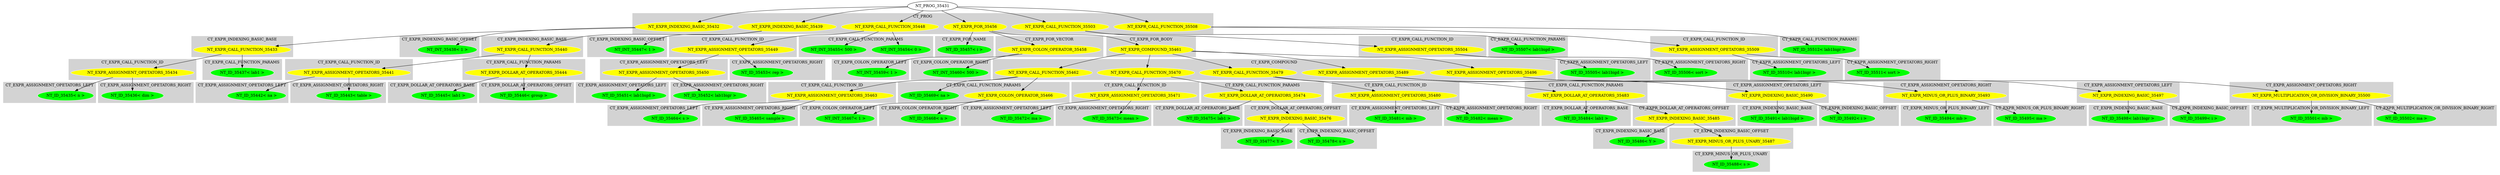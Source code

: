 digraph {

subgraph cluster0 {
 node [style=filled,color=white];
 style=filled;
 color=lightgrey;
 label = "CT_PROG";

"NT_EXPR_INDEXING_BASIC_35432"
 [fillcolor = yellow]
"NT_EXPR_INDEXING_BASIC_35439"
 [fillcolor = yellow]
"NT_EXPR_CALL_FUNCTION_35448"
 [fillcolor = yellow]
"NT_EXPR_FOR_35456"
 [fillcolor = yellow]
"NT_EXPR_CALL_FUNCTION_35503"
 [fillcolor = yellow]
"NT_EXPR_CALL_FUNCTION_35508"
 [fillcolor = yellow]
}
"NT_PROG_35431"->"NT_EXPR_INDEXING_BASIC_35432"
subgraph cluster1 {
 node [style=filled,color=white];
 style=filled;
 color=lightgrey;
 label = "CT_EXPR_INDEXING_BASIC_BASE";

"NT_EXPR_CALL_FUNCTION_35433"
 [fillcolor = yellow]}
subgraph cluster2 {
 node [style=filled,color=white];
 style=filled;
 color=lightgrey;
 label = "CT_EXPR_INDEXING_BASIC_OFFSET";

"NT_INT_35438< 1 >"
 [fillcolor = green]}
"NT_EXPR_INDEXING_BASIC_35432"->"NT_EXPR_CALL_FUNCTION_35433"
subgraph cluster3 {
 node [style=filled,color=white];
 style=filled;
 color=lightgrey;
 label = "CT_EXPR_CALL_FUNCTION_ID";

"NT_EXPR_ASSIGNMENT_OPETATORS_35434"
 [fillcolor = yellow]
}
subgraph cluster4 {
 node [style=filled,color=white];
 style=filled;
 color=lightgrey;
 label = "CT_EXPR_CALL_FUNCTION_PARAMS";

"NT_ID_35437< lab1 >"
 [fillcolor = green]
}
"NT_EXPR_CALL_FUNCTION_35433"->"NT_EXPR_ASSIGNMENT_OPETATORS_35434"
subgraph cluster5 {
 node [style=filled,color=white];
 style=filled;
 color=lightgrey;
 label = "CT_EXPR_ASSIGNMENT_OPETATORS_LEFT";

"NT_ID_35435< n >"
 [fillcolor = green]
}
subgraph cluster6 {
 node [style=filled,color=white];
 style=filled;
 color=lightgrey;
 label = "CT_EXPR_ASSIGNMENT_OPETATORS_RIGHT";

"NT_ID_35436< dim >"
 [fillcolor = green]
}
"NT_EXPR_ASSIGNMENT_OPETATORS_35434"->"NT_ID_35435< n >"
"NT_EXPR_ASSIGNMENT_OPETATORS_35434"->"NT_ID_35436< dim >"
"NT_EXPR_CALL_FUNCTION_35433"->"NT_ID_35437< lab1 >"
"NT_EXPR_INDEXING_BASIC_35432"->"NT_INT_35438< 1 >"
"NT_PROG_35431"->"NT_EXPR_INDEXING_BASIC_35439"
subgraph cluster7 {
 node [style=filled,color=white];
 style=filled;
 color=lightgrey;
 label = "CT_EXPR_INDEXING_BASIC_BASE";

"NT_EXPR_CALL_FUNCTION_35440"
 [fillcolor = yellow]}
subgraph cluster8 {
 node [style=filled,color=white];
 style=filled;
 color=lightgrey;
 label = "CT_EXPR_INDEXING_BASIC_OFFSET";

"NT_INT_35447< 1 >"
 [fillcolor = green]}
"NT_EXPR_INDEXING_BASIC_35439"->"NT_EXPR_CALL_FUNCTION_35440"
subgraph cluster9 {
 node [style=filled,color=white];
 style=filled;
 color=lightgrey;
 label = "CT_EXPR_CALL_FUNCTION_ID";

"NT_EXPR_ASSIGNMENT_OPETATORS_35441"
 [fillcolor = yellow]
}
subgraph cluster10 {
 node [style=filled,color=white];
 style=filled;
 color=lightgrey;
 label = "CT_EXPR_CALL_FUNCTION_PARAMS";

"NT_EXPR_DOLLAR_AT_OPERATORS_35444"
 [fillcolor = yellow]
}
"NT_EXPR_CALL_FUNCTION_35440"->"NT_EXPR_ASSIGNMENT_OPETATORS_35441"
subgraph cluster11 {
 node [style=filled,color=white];
 style=filled;
 color=lightgrey;
 label = "CT_EXPR_ASSIGNMENT_OPETATORS_LEFT";

"NT_ID_35442< na >"
 [fillcolor = green]
}
subgraph cluster12 {
 node [style=filled,color=white];
 style=filled;
 color=lightgrey;
 label = "CT_EXPR_ASSIGNMENT_OPETATORS_RIGHT";

"NT_ID_35443< table >"
 [fillcolor = green]
}
"NT_EXPR_ASSIGNMENT_OPETATORS_35441"->"NT_ID_35442< na >"
"NT_EXPR_ASSIGNMENT_OPETATORS_35441"->"NT_ID_35443< table >"
"NT_EXPR_CALL_FUNCTION_35440"->"NT_EXPR_DOLLAR_AT_OPERATORS_35444"
subgraph cluster13 {
 node [style=filled,color=white];
 style=filled;
 color=lightgrey;
 label = "CT_EXPR_DOLLAR_AT_OPERATORS_BASE";

"NT_ID_35445< lab1 >"
 [fillcolor = green]
}
subgraph cluster14 {
 node [style=filled,color=white];
 style=filled;
 color=lightgrey;
 label = "CT_EXPR_DOLLAR_AT_OPERATORS_OFFSET";

"NT_ID_35446< group >"
 [fillcolor = green]
}
"NT_EXPR_DOLLAR_AT_OPERATORS_35444"->"NT_ID_35445< lab1 >"
"NT_EXPR_DOLLAR_AT_OPERATORS_35444"->"NT_ID_35446< group >"
"NT_EXPR_INDEXING_BASIC_35439"->"NT_INT_35447< 1 >"
"NT_PROG_35431"->"NT_EXPR_CALL_FUNCTION_35448"
subgraph cluster15 {
 node [style=filled,color=white];
 style=filled;
 color=lightgrey;
 label = "CT_EXPR_CALL_FUNCTION_ID";

"NT_EXPR_ASSIGNMENT_OPETATORS_35449"
 [fillcolor = yellow]
}
subgraph cluster16 {
 node [style=filled,color=white];
 style=filled;
 color=lightgrey;
 label = "CT_EXPR_CALL_FUNCTION_PARAMS";

"NT_INT_35454< 0 >"
 [fillcolor = green]
"NT_INT_35455< 500 >"
 [fillcolor = green]
}
"NT_EXPR_CALL_FUNCTION_35448"->"NT_EXPR_ASSIGNMENT_OPETATORS_35449"
subgraph cluster17 {
 node [style=filled,color=white];
 style=filled;
 color=lightgrey;
 label = "CT_EXPR_ASSIGNMENT_OPETATORS_LEFT";

"NT_EXPR_ASSIGNMENT_OPETATORS_35450"
 [fillcolor = yellow]
}
subgraph cluster18 {
 node [style=filled,color=white];
 style=filled;
 color=lightgrey;
 label = "CT_EXPR_ASSIGNMENT_OPETATORS_RIGHT";

"NT_ID_35453< rep >"
 [fillcolor = green]
}
"NT_EXPR_ASSIGNMENT_OPETATORS_35449"->"NT_EXPR_ASSIGNMENT_OPETATORS_35450"
subgraph cluster19 {
 node [style=filled,color=white];
 style=filled;
 color=lightgrey;
 label = "CT_EXPR_ASSIGNMENT_OPETATORS_LEFT";

"NT_ID_35451< lab1bigd >"
 [fillcolor = green]
}
subgraph cluster20 {
 node [style=filled,color=white];
 style=filled;
 color=lightgrey;
 label = "CT_EXPR_ASSIGNMENT_OPETATORS_RIGHT";

"NT_ID_35452< lab1bigr >"
 [fillcolor = green]
}
"NT_EXPR_ASSIGNMENT_OPETATORS_35450"->"NT_ID_35451< lab1bigd >"
"NT_EXPR_ASSIGNMENT_OPETATORS_35450"->"NT_ID_35452< lab1bigr >"
"NT_EXPR_ASSIGNMENT_OPETATORS_35449"->"NT_ID_35453< rep >"
"NT_EXPR_CALL_FUNCTION_35448"->"NT_INT_35454< 0 >"
"NT_EXPR_CALL_FUNCTION_35448"->"NT_INT_35455< 500 >"
"NT_PROG_35431"->"NT_EXPR_FOR_35456"
subgraph cluster21 {
 node [style=filled,color=white];
 style=filled;
 color=lightgrey;
 label = "CT_EXPR_FOR_NAME";

"NT_ID_35457< i >"
 [fillcolor = green]
}
subgraph cluster22 {
 node [style=filled,color=white];
 style=filled;
 color=lightgrey;
 label = "CT_EXPR_FOR_VECTOR";

"NT_EXPR_COLON_OPERATOR_35458"
 [fillcolor = yellow]
}
subgraph cluster23 {
 node [style=filled,color=white];
 style=filled;
 color=lightgrey;
 label = "CT_EXPR_FOR_BODY";

"NT_EXPR_COMPOUND_35461"
 [fillcolor = yellow]
}
"NT_EXPR_FOR_35456"->"NT_ID_35457< i >"
"NT_EXPR_FOR_35456"->"NT_EXPR_COLON_OPERATOR_35458"
subgraph cluster24 {
 node [style=filled,color=white];
 style=filled;
 color=lightgrey;
 label = "CT_EXPR_COLON_OPERATOR_LEFT";

"NT_INT_35459< 1 >"
 [fillcolor = green]
}
subgraph cluster25 {
 node [style=filled,color=white];
 style=filled;
 color=lightgrey;
 label = "CT_EXPR_COLON_OPERATOR_RIGHT";

"NT_INT_35460< 500 >"
 [fillcolor = green]
}
"NT_EXPR_COLON_OPERATOR_35458"->"NT_INT_35459< 1 >"
"NT_EXPR_COLON_OPERATOR_35458"->"NT_INT_35460< 500 >"
"NT_EXPR_FOR_35456"->"NT_EXPR_COMPOUND_35461"
subgraph cluster26 {
 node [style=filled,color=white];
 style=filled;
 color=lightgrey;
 label = "CT_EXPR_COMPOUND";

"NT_EXPR_CALL_FUNCTION_35462"
 [fillcolor = yellow]
"NT_EXPR_CALL_FUNCTION_35470"
 [fillcolor = yellow]
"NT_EXPR_CALL_FUNCTION_35479"
 [fillcolor = yellow]
"NT_EXPR_ASSIGNMENT_OPETATORS_35489"
 [fillcolor = yellow]
"NT_EXPR_ASSIGNMENT_OPETATORS_35496"
 [fillcolor = yellow]
}
"NT_EXPR_COMPOUND_35461"->"NT_EXPR_CALL_FUNCTION_35462"
subgraph cluster27 {
 node [style=filled,color=white];
 style=filled;
 color=lightgrey;
 label = "CT_EXPR_CALL_FUNCTION_ID";

"NT_EXPR_ASSIGNMENT_OPETATORS_35463"
 [fillcolor = yellow]
}
subgraph cluster28 {
 node [style=filled,color=white];
 style=filled;
 color=lightgrey;
 label = "CT_EXPR_CALL_FUNCTION_PARAMS";

"NT_EXPR_COLON_OPERATOR_35466"
 [fillcolor = yellow]
"NT_ID_35469< na >"
 [fillcolor = green]
}
"NT_EXPR_CALL_FUNCTION_35462"->"NT_EXPR_ASSIGNMENT_OPETATORS_35463"
subgraph cluster29 {
 node [style=filled,color=white];
 style=filled;
 color=lightgrey;
 label = "CT_EXPR_ASSIGNMENT_OPETATORS_LEFT";

"NT_ID_35464< s >"
 [fillcolor = green]
}
subgraph cluster30 {
 node [style=filled,color=white];
 style=filled;
 color=lightgrey;
 label = "CT_EXPR_ASSIGNMENT_OPETATORS_RIGHT";

"NT_ID_35465< sample >"
 [fillcolor = green]
}
"NT_EXPR_ASSIGNMENT_OPETATORS_35463"->"NT_ID_35464< s >"
"NT_EXPR_ASSIGNMENT_OPETATORS_35463"->"NT_ID_35465< sample >"
"NT_EXPR_CALL_FUNCTION_35462"->"NT_EXPR_COLON_OPERATOR_35466"
subgraph cluster31 {
 node [style=filled,color=white];
 style=filled;
 color=lightgrey;
 label = "CT_EXPR_COLON_OPERATOR_LEFT";

"NT_INT_35467< 1 >"
 [fillcolor = green]
}
subgraph cluster32 {
 node [style=filled,color=white];
 style=filled;
 color=lightgrey;
 label = "CT_EXPR_COLON_OPERATOR_RIGHT";

"NT_ID_35468< n >"
 [fillcolor = green]
}
"NT_EXPR_COLON_OPERATOR_35466"->"NT_INT_35467< 1 >"
"NT_EXPR_COLON_OPERATOR_35466"->"NT_ID_35468< n >"
"NT_EXPR_CALL_FUNCTION_35462"->"NT_ID_35469< na >"
"NT_EXPR_COMPOUND_35461"->"NT_EXPR_CALL_FUNCTION_35470"
subgraph cluster33 {
 node [style=filled,color=white];
 style=filled;
 color=lightgrey;
 label = "CT_EXPR_CALL_FUNCTION_ID";

"NT_EXPR_ASSIGNMENT_OPETATORS_35471"
 [fillcolor = yellow]
}
subgraph cluster34 {
 node [style=filled,color=white];
 style=filled;
 color=lightgrey;
 label = "CT_EXPR_CALL_FUNCTION_PARAMS";

"NT_EXPR_DOLLAR_AT_OPERATORS_35474"
 [fillcolor = yellow]
}
"NT_EXPR_CALL_FUNCTION_35470"->"NT_EXPR_ASSIGNMENT_OPETATORS_35471"
subgraph cluster35 {
 node [style=filled,color=white];
 style=filled;
 color=lightgrey;
 label = "CT_EXPR_ASSIGNMENT_OPETATORS_LEFT";

"NT_ID_35472< ma >"
 [fillcolor = green]
}
subgraph cluster36 {
 node [style=filled,color=white];
 style=filled;
 color=lightgrey;
 label = "CT_EXPR_ASSIGNMENT_OPETATORS_RIGHT";

"NT_ID_35473< mean >"
 [fillcolor = green]
}
"NT_EXPR_ASSIGNMENT_OPETATORS_35471"->"NT_ID_35472< ma >"
"NT_EXPR_ASSIGNMENT_OPETATORS_35471"->"NT_ID_35473< mean >"
"NT_EXPR_CALL_FUNCTION_35470"->"NT_EXPR_DOLLAR_AT_OPERATORS_35474"
subgraph cluster37 {
 node [style=filled,color=white];
 style=filled;
 color=lightgrey;
 label = "CT_EXPR_DOLLAR_AT_OPERATORS_BASE";

"NT_ID_35475< lab1 >"
 [fillcolor = green]
}
subgraph cluster38 {
 node [style=filled,color=white];
 style=filled;
 color=lightgrey;
 label = "CT_EXPR_DOLLAR_AT_OPERATORS_OFFSET";

"NT_EXPR_INDEXING_BASIC_35476"
 [fillcolor = yellow]
}
"NT_EXPR_DOLLAR_AT_OPERATORS_35474"->"NT_ID_35475< lab1 >"
"NT_EXPR_DOLLAR_AT_OPERATORS_35474"->"NT_EXPR_INDEXING_BASIC_35476"
subgraph cluster39 {
 node [style=filled,color=white];
 style=filled;
 color=lightgrey;
 label = "CT_EXPR_INDEXING_BASIC_BASE";

"NT_ID_35477< Y >"
 [fillcolor = green]}
subgraph cluster40 {
 node [style=filled,color=white];
 style=filled;
 color=lightgrey;
 label = "CT_EXPR_INDEXING_BASIC_OFFSET";

"NT_ID_35478< s >"
 [fillcolor = green]}
"NT_EXPR_INDEXING_BASIC_35476"->"NT_ID_35477< Y >"
"NT_EXPR_INDEXING_BASIC_35476"->"NT_ID_35478< s >"
"NT_EXPR_COMPOUND_35461"->"NT_EXPR_CALL_FUNCTION_35479"
subgraph cluster41 {
 node [style=filled,color=white];
 style=filled;
 color=lightgrey;
 label = "CT_EXPR_CALL_FUNCTION_ID";

"NT_EXPR_ASSIGNMENT_OPETATORS_35480"
 [fillcolor = yellow]
}
subgraph cluster42 {
 node [style=filled,color=white];
 style=filled;
 color=lightgrey;
 label = "CT_EXPR_CALL_FUNCTION_PARAMS";

"NT_EXPR_DOLLAR_AT_OPERATORS_35483"
 [fillcolor = yellow]
}
"NT_EXPR_CALL_FUNCTION_35479"->"NT_EXPR_ASSIGNMENT_OPETATORS_35480"
subgraph cluster43 {
 node [style=filled,color=white];
 style=filled;
 color=lightgrey;
 label = "CT_EXPR_ASSIGNMENT_OPETATORS_LEFT";

"NT_ID_35481< mb >"
 [fillcolor = green]
}
subgraph cluster44 {
 node [style=filled,color=white];
 style=filled;
 color=lightgrey;
 label = "CT_EXPR_ASSIGNMENT_OPETATORS_RIGHT";

"NT_ID_35482< mean >"
 [fillcolor = green]
}
"NT_EXPR_ASSIGNMENT_OPETATORS_35480"->"NT_ID_35481< mb >"
"NT_EXPR_ASSIGNMENT_OPETATORS_35480"->"NT_ID_35482< mean >"
"NT_EXPR_CALL_FUNCTION_35479"->"NT_EXPR_DOLLAR_AT_OPERATORS_35483"
subgraph cluster45 {
 node [style=filled,color=white];
 style=filled;
 color=lightgrey;
 label = "CT_EXPR_DOLLAR_AT_OPERATORS_BASE";

"NT_ID_35484< lab1 >"
 [fillcolor = green]
}
subgraph cluster46 {
 node [style=filled,color=white];
 style=filled;
 color=lightgrey;
 label = "CT_EXPR_DOLLAR_AT_OPERATORS_OFFSET";

"NT_EXPR_INDEXING_BASIC_35485"
 [fillcolor = yellow]
}
"NT_EXPR_DOLLAR_AT_OPERATORS_35483"->"NT_ID_35484< lab1 >"
"NT_EXPR_DOLLAR_AT_OPERATORS_35483"->"NT_EXPR_INDEXING_BASIC_35485"
subgraph cluster47 {
 node [style=filled,color=white];
 style=filled;
 color=lightgrey;
 label = "CT_EXPR_INDEXING_BASIC_BASE";

"NT_ID_35486< Y >"
 [fillcolor = green]}
subgraph cluster48 {
 node [style=filled,color=white];
 style=filled;
 color=lightgrey;
 label = "CT_EXPR_INDEXING_BASIC_OFFSET";

"NT_EXPR_MINUS_OR_PLUS_UNARY_35487"
 [fillcolor = yellow]}
"NT_EXPR_INDEXING_BASIC_35485"->"NT_ID_35486< Y >"
"NT_EXPR_INDEXING_BASIC_35485"->"NT_EXPR_MINUS_OR_PLUS_UNARY_35487"
subgraph cluster49 {
 node [style=filled,color=white];
 style=filled;
 color=lightgrey;
 label = "CT_EXPR_MINUS_OR_PLUS_UNARY";

"NT_ID_35488< s >"
 [fillcolor = green]
}
"NT_EXPR_MINUS_OR_PLUS_UNARY_35487"->"NT_ID_35488< s >"
"NT_EXPR_COMPOUND_35461"->"NT_EXPR_ASSIGNMENT_OPETATORS_35489"
subgraph cluster50 {
 node [style=filled,color=white];
 style=filled;
 color=lightgrey;
 label = "CT_EXPR_ASSIGNMENT_OPETATORS_LEFT";

"NT_EXPR_INDEXING_BASIC_35490"
 [fillcolor = yellow]
}
subgraph cluster51 {
 node [style=filled,color=white];
 style=filled;
 color=lightgrey;
 label = "CT_EXPR_ASSIGNMENT_OPETATORS_RIGHT";

"NT_EXPR_MINUS_OR_PLUS_BINARY_35493"
 [fillcolor = yellow]
}
"NT_EXPR_ASSIGNMENT_OPETATORS_35489"->"NT_EXPR_INDEXING_BASIC_35490"
subgraph cluster52 {
 node [style=filled,color=white];
 style=filled;
 color=lightgrey;
 label = "CT_EXPR_INDEXING_BASIC_BASE";

"NT_ID_35491< lab1bigd >"
 [fillcolor = green]}
subgraph cluster53 {
 node [style=filled,color=white];
 style=filled;
 color=lightgrey;
 label = "CT_EXPR_INDEXING_BASIC_OFFSET";

"NT_ID_35492< i >"
 [fillcolor = green]}
"NT_EXPR_INDEXING_BASIC_35490"->"NT_ID_35491< lab1bigd >"
"NT_EXPR_INDEXING_BASIC_35490"->"NT_ID_35492< i >"
"NT_EXPR_ASSIGNMENT_OPETATORS_35489"->"NT_EXPR_MINUS_OR_PLUS_BINARY_35493"
subgraph cluster54 {
 node [style=filled,color=white];
 style=filled;
 color=lightgrey;
 label = "CT_EXPR_MINUS_OR_PLUS_BINARY_LEFT";

"NT_ID_35494< mb >"
 [fillcolor = green]
}
subgraph cluster55 {
 node [style=filled,color=white];
 style=filled;
 color=lightgrey;
 label = "CT_EXPR_MINUS_OR_PLUS_BINARY_RIGHT";

"NT_ID_35495< ma >"
 [fillcolor = green]
}
"NT_EXPR_MINUS_OR_PLUS_BINARY_35493"->"NT_ID_35494< mb >"
"NT_EXPR_MINUS_OR_PLUS_BINARY_35493"->"NT_ID_35495< ma >"
"NT_EXPR_COMPOUND_35461"->"NT_EXPR_ASSIGNMENT_OPETATORS_35496"
subgraph cluster56 {
 node [style=filled,color=white];
 style=filled;
 color=lightgrey;
 label = "CT_EXPR_ASSIGNMENT_OPETATORS_LEFT";

"NT_EXPR_INDEXING_BASIC_35497"
 [fillcolor = yellow]
}
subgraph cluster57 {
 node [style=filled,color=white];
 style=filled;
 color=lightgrey;
 label = "CT_EXPR_ASSIGNMENT_OPETATORS_RIGHT";

"NT_EXPR_MULTIPLICATION_OR_DIVISION_BINARY_35500"
 [fillcolor = yellow]
}
"NT_EXPR_ASSIGNMENT_OPETATORS_35496"->"NT_EXPR_INDEXING_BASIC_35497"
subgraph cluster58 {
 node [style=filled,color=white];
 style=filled;
 color=lightgrey;
 label = "CT_EXPR_INDEXING_BASIC_BASE";

"NT_ID_35498< lab1bigr >"
 [fillcolor = green]}
subgraph cluster59 {
 node [style=filled,color=white];
 style=filled;
 color=lightgrey;
 label = "CT_EXPR_INDEXING_BASIC_OFFSET";

"NT_ID_35499< i >"
 [fillcolor = green]}
"NT_EXPR_INDEXING_BASIC_35497"->"NT_ID_35498< lab1bigr >"
"NT_EXPR_INDEXING_BASIC_35497"->"NT_ID_35499< i >"
"NT_EXPR_ASSIGNMENT_OPETATORS_35496"->"NT_EXPR_MULTIPLICATION_OR_DIVISION_BINARY_35500"
subgraph cluster60 {
 node [style=filled,color=white];
 style=filled;
 color=lightgrey;
 label = "CT_EXPR_MULTIPLICATION_OR_DIVISION_BINARY_LEFT";

"NT_ID_35501< mb >"
 [fillcolor = green]
}
subgraph cluster61 {
 node [style=filled,color=white];
 style=filled;
 color=lightgrey;
 label = "CT_EXPR_MULTIPLICATION_OR_DIVISION_BINARY_RIGHT";

"NT_ID_35502< ma >"
 [fillcolor = green]
}
"NT_EXPR_MULTIPLICATION_OR_DIVISION_BINARY_35500"->"NT_ID_35501< mb >"
"NT_EXPR_MULTIPLICATION_OR_DIVISION_BINARY_35500"->"NT_ID_35502< ma >"
"NT_PROG_35431"->"NT_EXPR_CALL_FUNCTION_35503"
subgraph cluster62 {
 node [style=filled,color=white];
 style=filled;
 color=lightgrey;
 label = "CT_EXPR_CALL_FUNCTION_ID";

"NT_EXPR_ASSIGNMENT_OPETATORS_35504"
 [fillcolor = yellow]
}
subgraph cluster63 {
 node [style=filled,color=white];
 style=filled;
 color=lightgrey;
 label = "CT_EXPR_CALL_FUNCTION_PARAMS";

"NT_ID_35507< lab1bigd >"
 [fillcolor = green]
}
"NT_EXPR_CALL_FUNCTION_35503"->"NT_EXPR_ASSIGNMENT_OPETATORS_35504"
subgraph cluster64 {
 node [style=filled,color=white];
 style=filled;
 color=lightgrey;
 label = "CT_EXPR_ASSIGNMENT_OPETATORS_LEFT";

"NT_ID_35505< lab1bigd >"
 [fillcolor = green]
}
subgraph cluster65 {
 node [style=filled,color=white];
 style=filled;
 color=lightgrey;
 label = "CT_EXPR_ASSIGNMENT_OPETATORS_RIGHT";

"NT_ID_35506< sort >"
 [fillcolor = green]
}
"NT_EXPR_ASSIGNMENT_OPETATORS_35504"->"NT_ID_35505< lab1bigd >"
"NT_EXPR_ASSIGNMENT_OPETATORS_35504"->"NT_ID_35506< sort >"
"NT_EXPR_CALL_FUNCTION_35503"->"NT_ID_35507< lab1bigd >"
"NT_PROG_35431"->"NT_EXPR_CALL_FUNCTION_35508"
subgraph cluster66 {
 node [style=filled,color=white];
 style=filled;
 color=lightgrey;
 label = "CT_EXPR_CALL_FUNCTION_ID";

"NT_EXPR_ASSIGNMENT_OPETATORS_35509"
 [fillcolor = yellow]
}
subgraph cluster67 {
 node [style=filled,color=white];
 style=filled;
 color=lightgrey;
 label = "CT_EXPR_CALL_FUNCTION_PARAMS";

"NT_ID_35512< lab1bigr >"
 [fillcolor = green]
}
"NT_EXPR_CALL_FUNCTION_35508"->"NT_EXPR_ASSIGNMENT_OPETATORS_35509"
subgraph cluster68 {
 node [style=filled,color=white];
 style=filled;
 color=lightgrey;
 label = "CT_EXPR_ASSIGNMENT_OPETATORS_LEFT";

"NT_ID_35510< lab1bigr >"
 [fillcolor = green]
}
subgraph cluster69 {
 node [style=filled,color=white];
 style=filled;
 color=lightgrey;
 label = "CT_EXPR_ASSIGNMENT_OPETATORS_RIGHT";

"NT_ID_35511< sort >"
 [fillcolor = green]
}
"NT_EXPR_ASSIGNMENT_OPETATORS_35509"->"NT_ID_35510< lab1bigr >"
"NT_EXPR_ASSIGNMENT_OPETATORS_35509"->"NT_ID_35511< sort >"
"NT_EXPR_CALL_FUNCTION_35508"->"NT_ID_35512< lab1bigr >"
}
